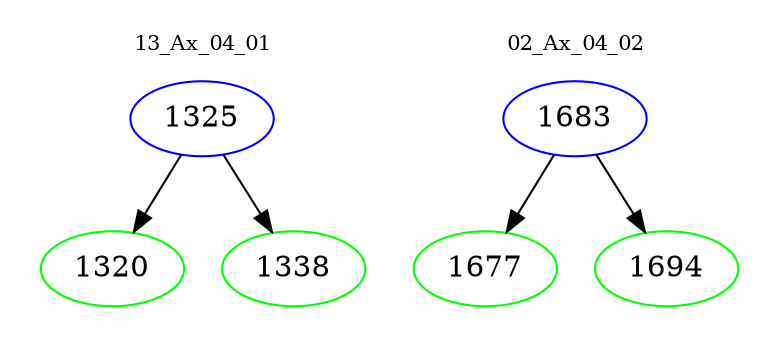 digraph{
subgraph cluster_0 {
color = white
label = "13_Ax_04_01";
fontsize=10;
T0_1325 [label="1325", color="blue"]
T0_1325 -> T0_1320 [color="black"]
T0_1320 [label="1320", color="green"]
T0_1325 -> T0_1338 [color="black"]
T0_1338 [label="1338", color="green"]
}
subgraph cluster_1 {
color = white
label = "02_Ax_04_02";
fontsize=10;
T1_1683 [label="1683", color="blue"]
T1_1683 -> T1_1677 [color="black"]
T1_1677 [label="1677", color="green"]
T1_1683 -> T1_1694 [color="black"]
T1_1694 [label="1694", color="green"]
}
}
